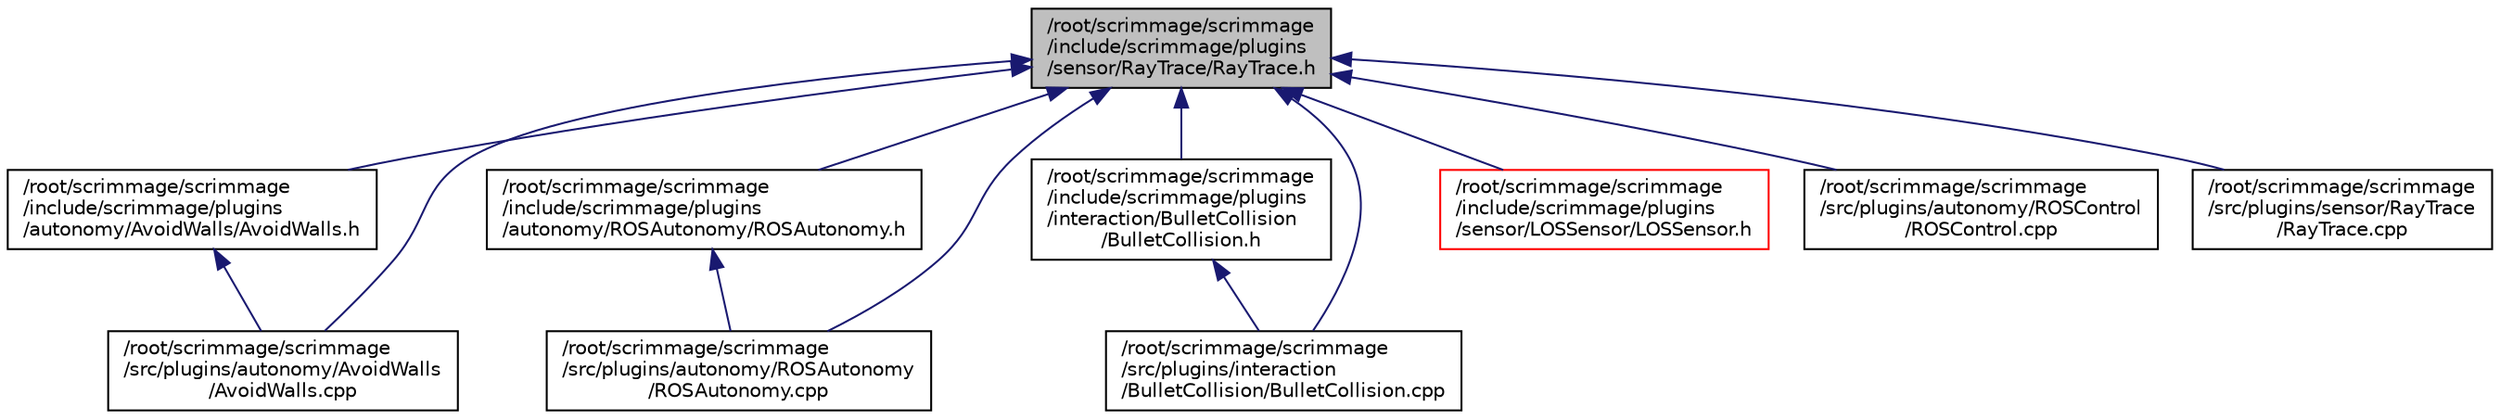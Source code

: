 digraph "/root/scrimmage/scrimmage/include/scrimmage/plugins/sensor/RayTrace/RayTrace.h"
{
 // LATEX_PDF_SIZE
  edge [fontname="Helvetica",fontsize="10",labelfontname="Helvetica",labelfontsize="10"];
  node [fontname="Helvetica",fontsize="10",shape=record];
  Node1 [label="/root/scrimmage/scrimmage\l/include/scrimmage/plugins\l/sensor/RayTrace/RayTrace.h",height=0.2,width=0.4,color="black", fillcolor="grey75", style="filled", fontcolor="black",tooltip="Brief file description."];
  Node1 -> Node2 [dir="back",color="midnightblue",fontsize="10",style="solid",fontname="Helvetica"];
  Node2 [label="/root/scrimmage/scrimmage\l/include/scrimmage/plugins\l/autonomy/AvoidWalls/AvoidWalls.h",height=0.2,width=0.4,color="black", fillcolor="white", style="filled",URL="$AvoidWalls_8h.html",tooltip="Brief file description."];
  Node2 -> Node3 [dir="back",color="midnightblue",fontsize="10",style="solid",fontname="Helvetica"];
  Node3 [label="/root/scrimmage/scrimmage\l/src/plugins/autonomy/AvoidWalls\l/AvoidWalls.cpp",height=0.2,width=0.4,color="black", fillcolor="white", style="filled",URL="$AvoidWalls_8cpp.html",tooltip="Brief file description."];
  Node1 -> Node4 [dir="back",color="midnightblue",fontsize="10",style="solid",fontname="Helvetica"];
  Node4 [label="/root/scrimmage/scrimmage\l/include/scrimmage/plugins\l/autonomy/ROSAutonomy/ROSAutonomy.h",height=0.2,width=0.4,color="black", fillcolor="white", style="filled",URL="$ROSAutonomy_8h.html",tooltip="Brief file description."];
  Node4 -> Node5 [dir="back",color="midnightblue",fontsize="10",style="solid",fontname="Helvetica"];
  Node5 [label="/root/scrimmage/scrimmage\l/src/plugins/autonomy/ROSAutonomy\l/ROSAutonomy.cpp",height=0.2,width=0.4,color="black", fillcolor="white", style="filled",URL="$ROSAutonomy_8cpp.html",tooltip="Brief file description."];
  Node1 -> Node6 [dir="back",color="midnightblue",fontsize="10",style="solid",fontname="Helvetica"];
  Node6 [label="/root/scrimmage/scrimmage\l/include/scrimmage/plugins\l/interaction/BulletCollision\l/BulletCollision.h",height=0.2,width=0.4,color="black", fillcolor="white", style="filled",URL="$BulletCollision_8h.html",tooltip="Brief file description."];
  Node6 -> Node7 [dir="back",color="midnightblue",fontsize="10",style="solid",fontname="Helvetica"];
  Node7 [label="/root/scrimmage/scrimmage\l/src/plugins/interaction\l/BulletCollision/BulletCollision.cpp",height=0.2,width=0.4,color="black", fillcolor="white", style="filled",URL="$BulletCollision_8cpp.html",tooltip="Brief file description."];
  Node1 -> Node8 [dir="back",color="midnightblue",fontsize="10",style="solid",fontname="Helvetica"];
  Node8 [label="/root/scrimmage/scrimmage\l/include/scrimmage/plugins\l/sensor/LOSSensor/LOSSensor.h",height=0.2,width=0.4,color="red", fillcolor="white", style="filled",URL="$LOSSensor_8h.html",tooltip="Brief file description."];
  Node1 -> Node3 [dir="back",color="midnightblue",fontsize="10",style="solid",fontname="Helvetica"];
  Node1 -> Node5 [dir="back",color="midnightblue",fontsize="10",style="solid",fontname="Helvetica"];
  Node1 -> Node10 [dir="back",color="midnightblue",fontsize="10",style="solid",fontname="Helvetica"];
  Node10 [label="/root/scrimmage/scrimmage\l/src/plugins/autonomy/ROSControl\l/ROSControl.cpp",height=0.2,width=0.4,color="black", fillcolor="white", style="filled",URL="$ROSControl_8cpp.html",tooltip="Brief file description."];
  Node1 -> Node7 [dir="back",color="midnightblue",fontsize="10",style="solid",fontname="Helvetica"];
  Node1 -> Node11 [dir="back",color="midnightblue",fontsize="10",style="solid",fontname="Helvetica"];
  Node11 [label="/root/scrimmage/scrimmage\l/src/plugins/sensor/RayTrace\l/RayTrace.cpp",height=0.2,width=0.4,color="black", fillcolor="white", style="filled",URL="$RayTrace_8cpp.html",tooltip="Brief file description."];
}

